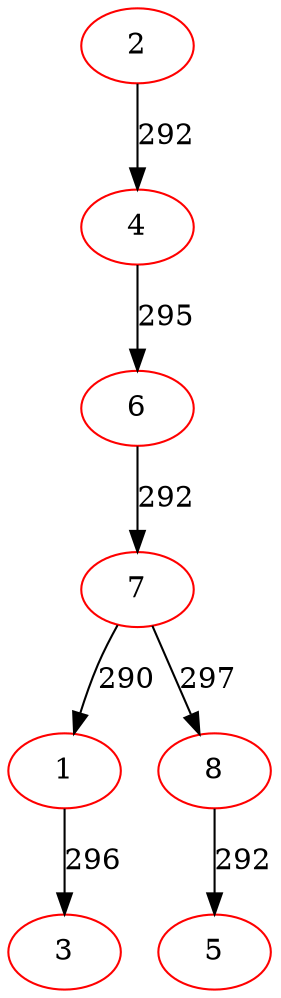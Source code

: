 digraph {
2[color=red]
4[color=red]
6[color=red]
7[color=red]
1[color=red]
3[color=red]
1->3[label=296]
7->1[label=290]
8[color=red]
5[color=red]
8->5[label=292]
7->8[label=297]
6->7[label=292]
4->6[label=295]
2->4[label=292]
}
